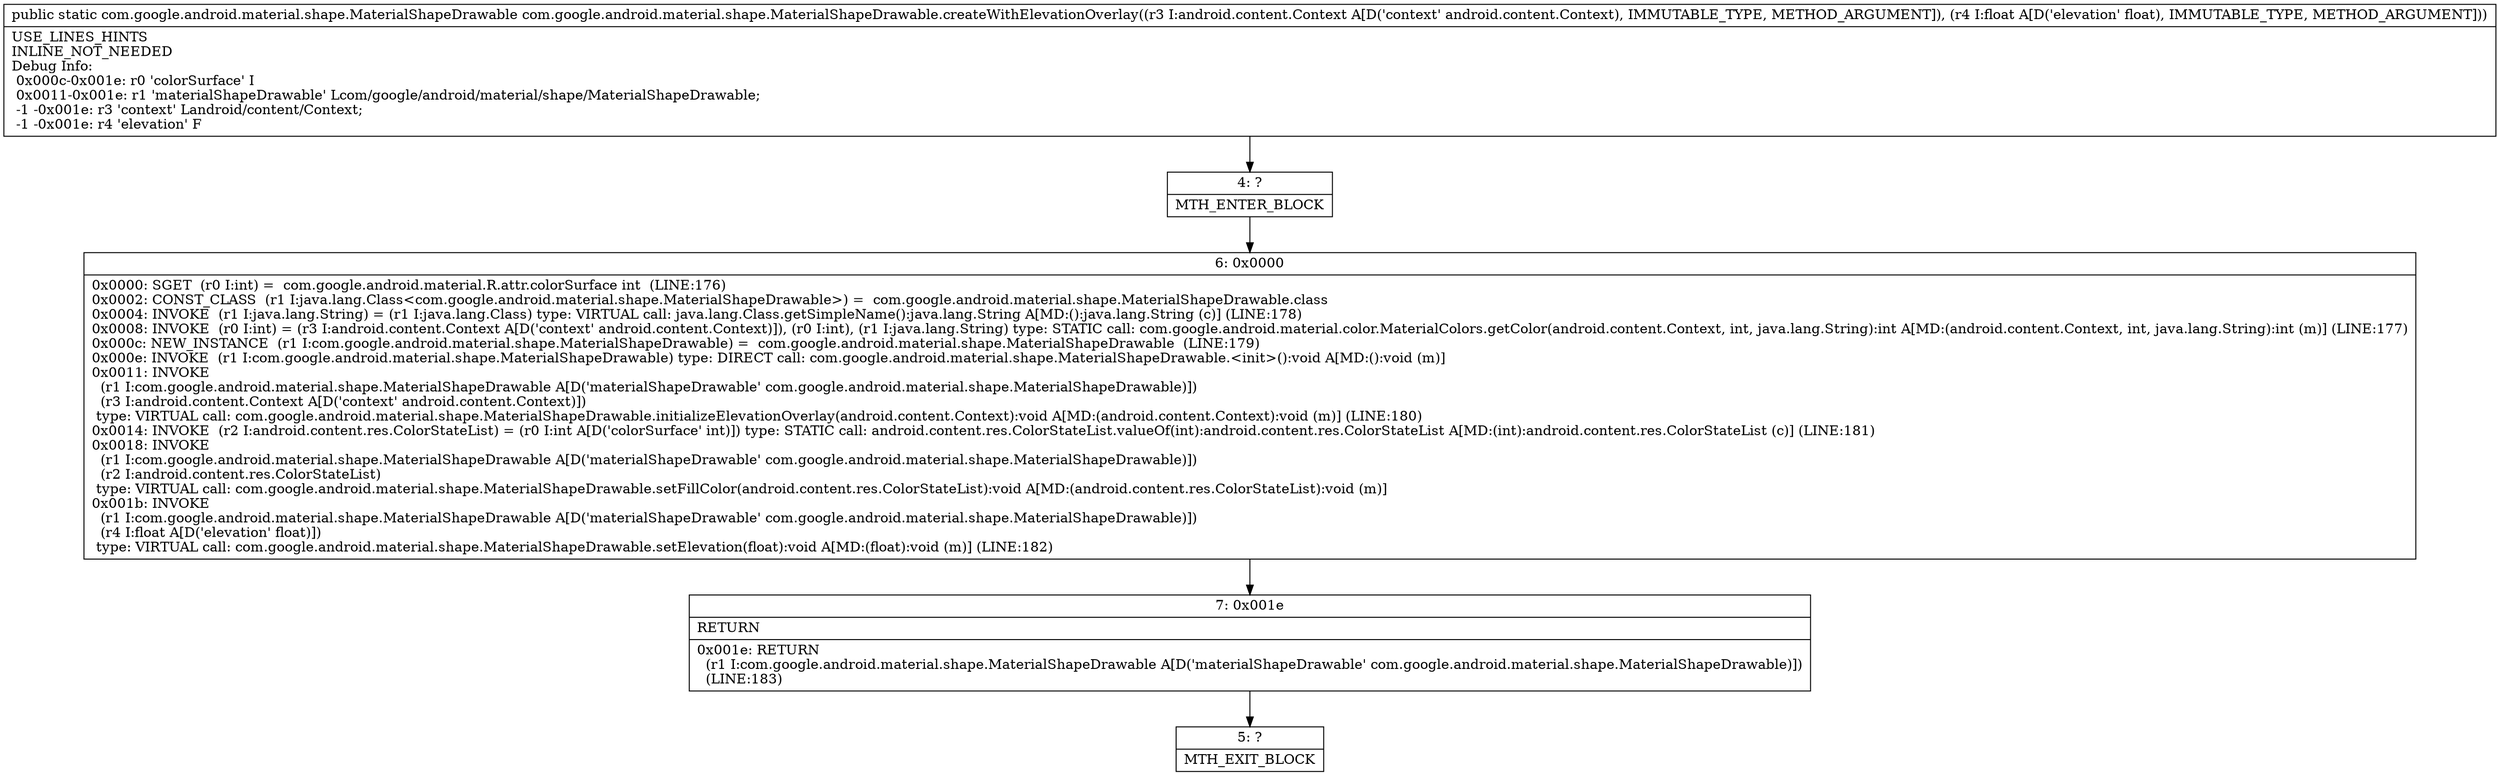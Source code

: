 digraph "CFG forcom.google.android.material.shape.MaterialShapeDrawable.createWithElevationOverlay(Landroid\/content\/Context;F)Lcom\/google\/android\/material\/shape\/MaterialShapeDrawable;" {
Node_4 [shape=record,label="{4\:\ ?|MTH_ENTER_BLOCK\l}"];
Node_6 [shape=record,label="{6\:\ 0x0000|0x0000: SGET  (r0 I:int) =  com.google.android.material.R.attr.colorSurface int  (LINE:176)\l0x0002: CONST_CLASS  (r1 I:java.lang.Class\<com.google.android.material.shape.MaterialShapeDrawable\>) =  com.google.android.material.shape.MaterialShapeDrawable.class \l0x0004: INVOKE  (r1 I:java.lang.String) = (r1 I:java.lang.Class) type: VIRTUAL call: java.lang.Class.getSimpleName():java.lang.String A[MD:():java.lang.String (c)] (LINE:178)\l0x0008: INVOKE  (r0 I:int) = (r3 I:android.content.Context A[D('context' android.content.Context)]), (r0 I:int), (r1 I:java.lang.String) type: STATIC call: com.google.android.material.color.MaterialColors.getColor(android.content.Context, int, java.lang.String):int A[MD:(android.content.Context, int, java.lang.String):int (m)] (LINE:177)\l0x000c: NEW_INSTANCE  (r1 I:com.google.android.material.shape.MaterialShapeDrawable) =  com.google.android.material.shape.MaterialShapeDrawable  (LINE:179)\l0x000e: INVOKE  (r1 I:com.google.android.material.shape.MaterialShapeDrawable) type: DIRECT call: com.google.android.material.shape.MaterialShapeDrawable.\<init\>():void A[MD:():void (m)]\l0x0011: INVOKE  \l  (r1 I:com.google.android.material.shape.MaterialShapeDrawable A[D('materialShapeDrawable' com.google.android.material.shape.MaterialShapeDrawable)])\l  (r3 I:android.content.Context A[D('context' android.content.Context)])\l type: VIRTUAL call: com.google.android.material.shape.MaterialShapeDrawable.initializeElevationOverlay(android.content.Context):void A[MD:(android.content.Context):void (m)] (LINE:180)\l0x0014: INVOKE  (r2 I:android.content.res.ColorStateList) = (r0 I:int A[D('colorSurface' int)]) type: STATIC call: android.content.res.ColorStateList.valueOf(int):android.content.res.ColorStateList A[MD:(int):android.content.res.ColorStateList (c)] (LINE:181)\l0x0018: INVOKE  \l  (r1 I:com.google.android.material.shape.MaterialShapeDrawable A[D('materialShapeDrawable' com.google.android.material.shape.MaterialShapeDrawable)])\l  (r2 I:android.content.res.ColorStateList)\l type: VIRTUAL call: com.google.android.material.shape.MaterialShapeDrawable.setFillColor(android.content.res.ColorStateList):void A[MD:(android.content.res.ColorStateList):void (m)]\l0x001b: INVOKE  \l  (r1 I:com.google.android.material.shape.MaterialShapeDrawable A[D('materialShapeDrawable' com.google.android.material.shape.MaterialShapeDrawable)])\l  (r4 I:float A[D('elevation' float)])\l type: VIRTUAL call: com.google.android.material.shape.MaterialShapeDrawable.setElevation(float):void A[MD:(float):void (m)] (LINE:182)\l}"];
Node_7 [shape=record,label="{7\:\ 0x001e|RETURN\l|0x001e: RETURN  \l  (r1 I:com.google.android.material.shape.MaterialShapeDrawable A[D('materialShapeDrawable' com.google.android.material.shape.MaterialShapeDrawable)])\l  (LINE:183)\l}"];
Node_5 [shape=record,label="{5\:\ ?|MTH_EXIT_BLOCK\l}"];
MethodNode[shape=record,label="{public static com.google.android.material.shape.MaterialShapeDrawable com.google.android.material.shape.MaterialShapeDrawable.createWithElevationOverlay((r3 I:android.content.Context A[D('context' android.content.Context), IMMUTABLE_TYPE, METHOD_ARGUMENT]), (r4 I:float A[D('elevation' float), IMMUTABLE_TYPE, METHOD_ARGUMENT]))  | USE_LINES_HINTS\lINLINE_NOT_NEEDED\lDebug Info:\l  0x000c\-0x001e: r0 'colorSurface' I\l  0x0011\-0x001e: r1 'materialShapeDrawable' Lcom\/google\/android\/material\/shape\/MaterialShapeDrawable;\l  \-1 \-0x001e: r3 'context' Landroid\/content\/Context;\l  \-1 \-0x001e: r4 'elevation' F\l}"];
MethodNode -> Node_4;Node_4 -> Node_6;
Node_6 -> Node_7;
Node_7 -> Node_5;
}

